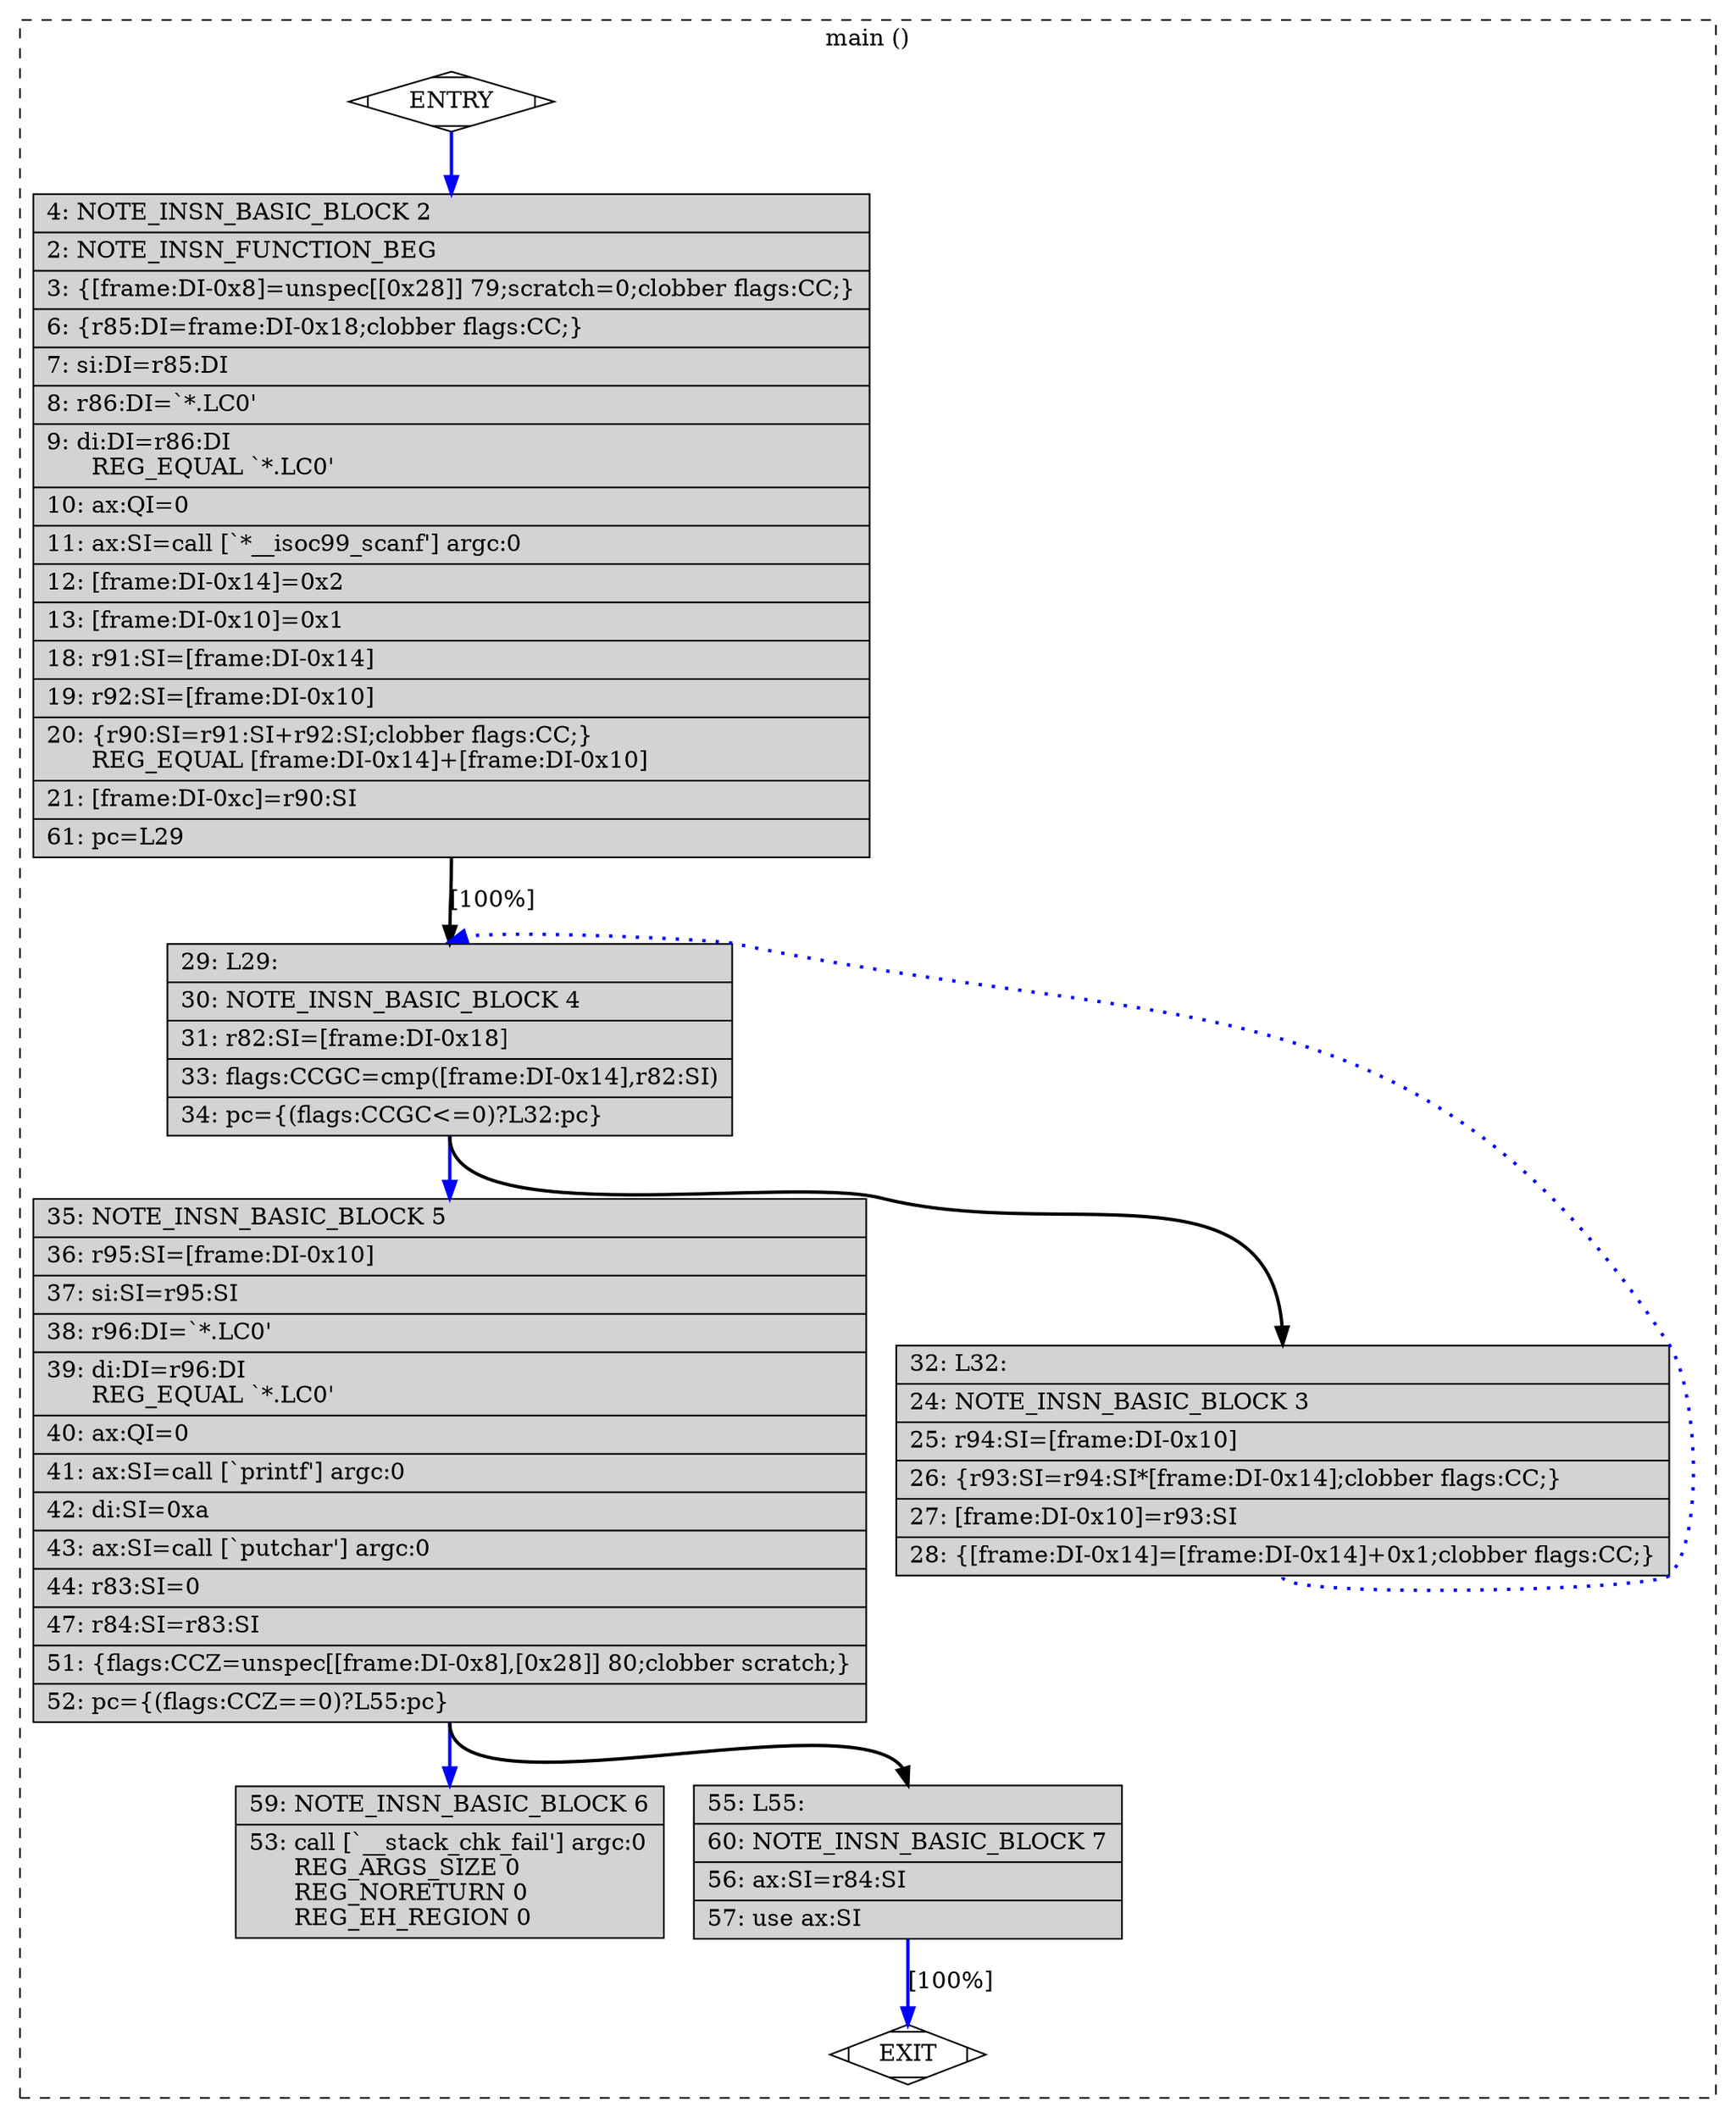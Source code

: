 digraph "a-exp0_3.c.285r.split1" {
overlap=false;
subgraph "cluster_main" {
	style="dashed";
	color="black";
	label="main ()";
	fn_0_basic_block_0 [shape=Mdiamond,style=filled,fillcolor=white,label="ENTRY"];

	fn_0_basic_block_2 [shape=record,style=filled,fillcolor=lightgrey,label="{\ \ \ \ 4:\ NOTE_INSN_BASIC_BLOCK\ 2\l\
|\ \ \ \ 2:\ NOTE_INSN_FUNCTION_BEG\l\
|\ \ \ \ 3:\ \{[frame:DI-0x8]=unspec[[0x28]]\ 79;scratch=0;clobber\ flags:CC;\}\l\
|\ \ \ \ 6:\ \{r85:DI=frame:DI-0x18;clobber\ flags:CC;\}\l\
|\ \ \ \ 7:\ si:DI=r85:DI\l\
|\ \ \ \ 8:\ r86:DI=`*.LC0'\l\
|\ \ \ \ 9:\ di:DI=r86:DI\l\
\ \ \ \ \ \ REG_EQUAL\ `*.LC0'\l\
|\ \ \ 10:\ ax:QI=0\l\
|\ \ \ 11:\ ax:SI=call\ [`*__isoc99_scanf']\ argc:0\l\
|\ \ \ 12:\ [frame:DI-0x14]=0x2\l\
|\ \ \ 13:\ [frame:DI-0x10]=0x1\l\
|\ \ \ 18:\ r91:SI=[frame:DI-0x14]\l\
|\ \ \ 19:\ r92:SI=[frame:DI-0x10]\l\
|\ \ \ 20:\ \{r90:SI=r91:SI+r92:SI;clobber\ flags:CC;\}\l\
\ \ \ \ \ \ REG_EQUAL\ [frame:DI-0x14]+[frame:DI-0x10]\l\
|\ \ \ 21:\ [frame:DI-0xc]=r90:SI\l\
|\ \ \ 61:\ pc=L29\l\
}"];

	fn_0_basic_block_4 [shape=record,style=filled,fillcolor=lightgrey,label="{\ \ \ 29:\ L29:\l\
|\ \ \ 30:\ NOTE_INSN_BASIC_BLOCK\ 4\l\
|\ \ \ 31:\ r82:SI=[frame:DI-0x18]\l\
|\ \ \ 33:\ flags:CCGC=cmp([frame:DI-0x14],r82:SI)\l\
|\ \ \ 34:\ pc=\{(flags:CCGC\<=0)?L32:pc\}\l\
}"];

	fn_0_basic_block_5 [shape=record,style=filled,fillcolor=lightgrey,label="{\ \ \ 35:\ NOTE_INSN_BASIC_BLOCK\ 5\l\
|\ \ \ 36:\ r95:SI=[frame:DI-0x10]\l\
|\ \ \ 37:\ si:SI=r95:SI\l\
|\ \ \ 38:\ r96:DI=`*.LC0'\l\
|\ \ \ 39:\ di:DI=r96:DI\l\
\ \ \ \ \ \ REG_EQUAL\ `*.LC0'\l\
|\ \ \ 40:\ ax:QI=0\l\
|\ \ \ 41:\ ax:SI=call\ [`printf']\ argc:0\l\
|\ \ \ 42:\ di:SI=0xa\l\
|\ \ \ 43:\ ax:SI=call\ [`putchar']\ argc:0\l\
|\ \ \ 44:\ r83:SI=0\l\
|\ \ \ 47:\ r84:SI=r83:SI\l\
|\ \ \ 51:\ \{flags:CCZ=unspec[[frame:DI-0x8],[0x28]]\ 80;clobber\ scratch;\}\l\
|\ \ \ 52:\ pc=\{(flags:CCZ==0)?L55:pc\}\l\
}"];

	fn_0_basic_block_6 [shape=record,style=filled,fillcolor=lightgrey,label="{\ \ \ 59:\ NOTE_INSN_BASIC_BLOCK\ 6\l\
|\ \ \ 53:\ call\ [`__stack_chk_fail']\ argc:0\l\
\ \ \ \ \ \ REG_ARGS_SIZE\ 0\l\
\ \ \ \ \ \ REG_NORETURN\ 0\l\
\ \ \ \ \ \ REG_EH_REGION\ 0\l\
}"];

	fn_0_basic_block_7 [shape=record,style=filled,fillcolor=lightgrey,label="{\ \ \ 55:\ L55:\l\
|\ \ \ 60:\ NOTE_INSN_BASIC_BLOCK\ 7\l\
|\ \ \ 56:\ ax:SI=r84:SI\l\
|\ \ \ 57:\ use\ ax:SI\l\
}"];

	fn_0_basic_block_3 [shape=record,style=filled,fillcolor=lightgrey,label="{\ \ \ 32:\ L32:\l\
|\ \ \ 24:\ NOTE_INSN_BASIC_BLOCK\ 3\l\
|\ \ \ 25:\ r94:SI=[frame:DI-0x10]\l\
|\ \ \ 26:\ \{r93:SI=r94:SI*[frame:DI-0x14];clobber\ flags:CC;\}\l\
|\ \ \ 27:\ [frame:DI-0x10]=r93:SI\l\
|\ \ \ 28:\ \{[frame:DI-0x14]=[frame:DI-0x14]+0x1;clobber\ flags:CC;\}\l\
}"];

	fn_0_basic_block_1 [shape=Mdiamond,style=filled,fillcolor=white,label="EXIT"];

	fn_0_basic_block_0:s -> fn_0_basic_block_2:n [style="solid,bold",color=blue,weight=100,constraint=true];
	fn_0_basic_block_2:s -> fn_0_basic_block_4:n [style="solid,bold",color=black,weight=10,constraint=true,label="[100%]"];
	fn_0_basic_block_3:s -> fn_0_basic_block_4:n [style="dotted,bold",color=blue,weight=10,constraint=false];
	fn_0_basic_block_4:s -> fn_0_basic_block_3:n [style="solid,bold",color=black,weight=10,constraint=true];
	fn_0_basic_block_4:s -> fn_0_basic_block_5:n [style="solid,bold",color=blue,weight=100,constraint=true];
	fn_0_basic_block_5:s -> fn_0_basic_block_7:n [style="solid,bold",color=black,weight=10,constraint=true];
	fn_0_basic_block_5:s -> fn_0_basic_block_6:n [style="solid,bold",color=blue,weight=100,constraint=true];
	fn_0_basic_block_7:s -> fn_0_basic_block_1:n [style="solid,bold",color=blue,weight=100,constraint=true,label="[100%]"];
	fn_0_basic_block_0:s -> fn_0_basic_block_1:n [style="invis",constraint=true];
}
}
